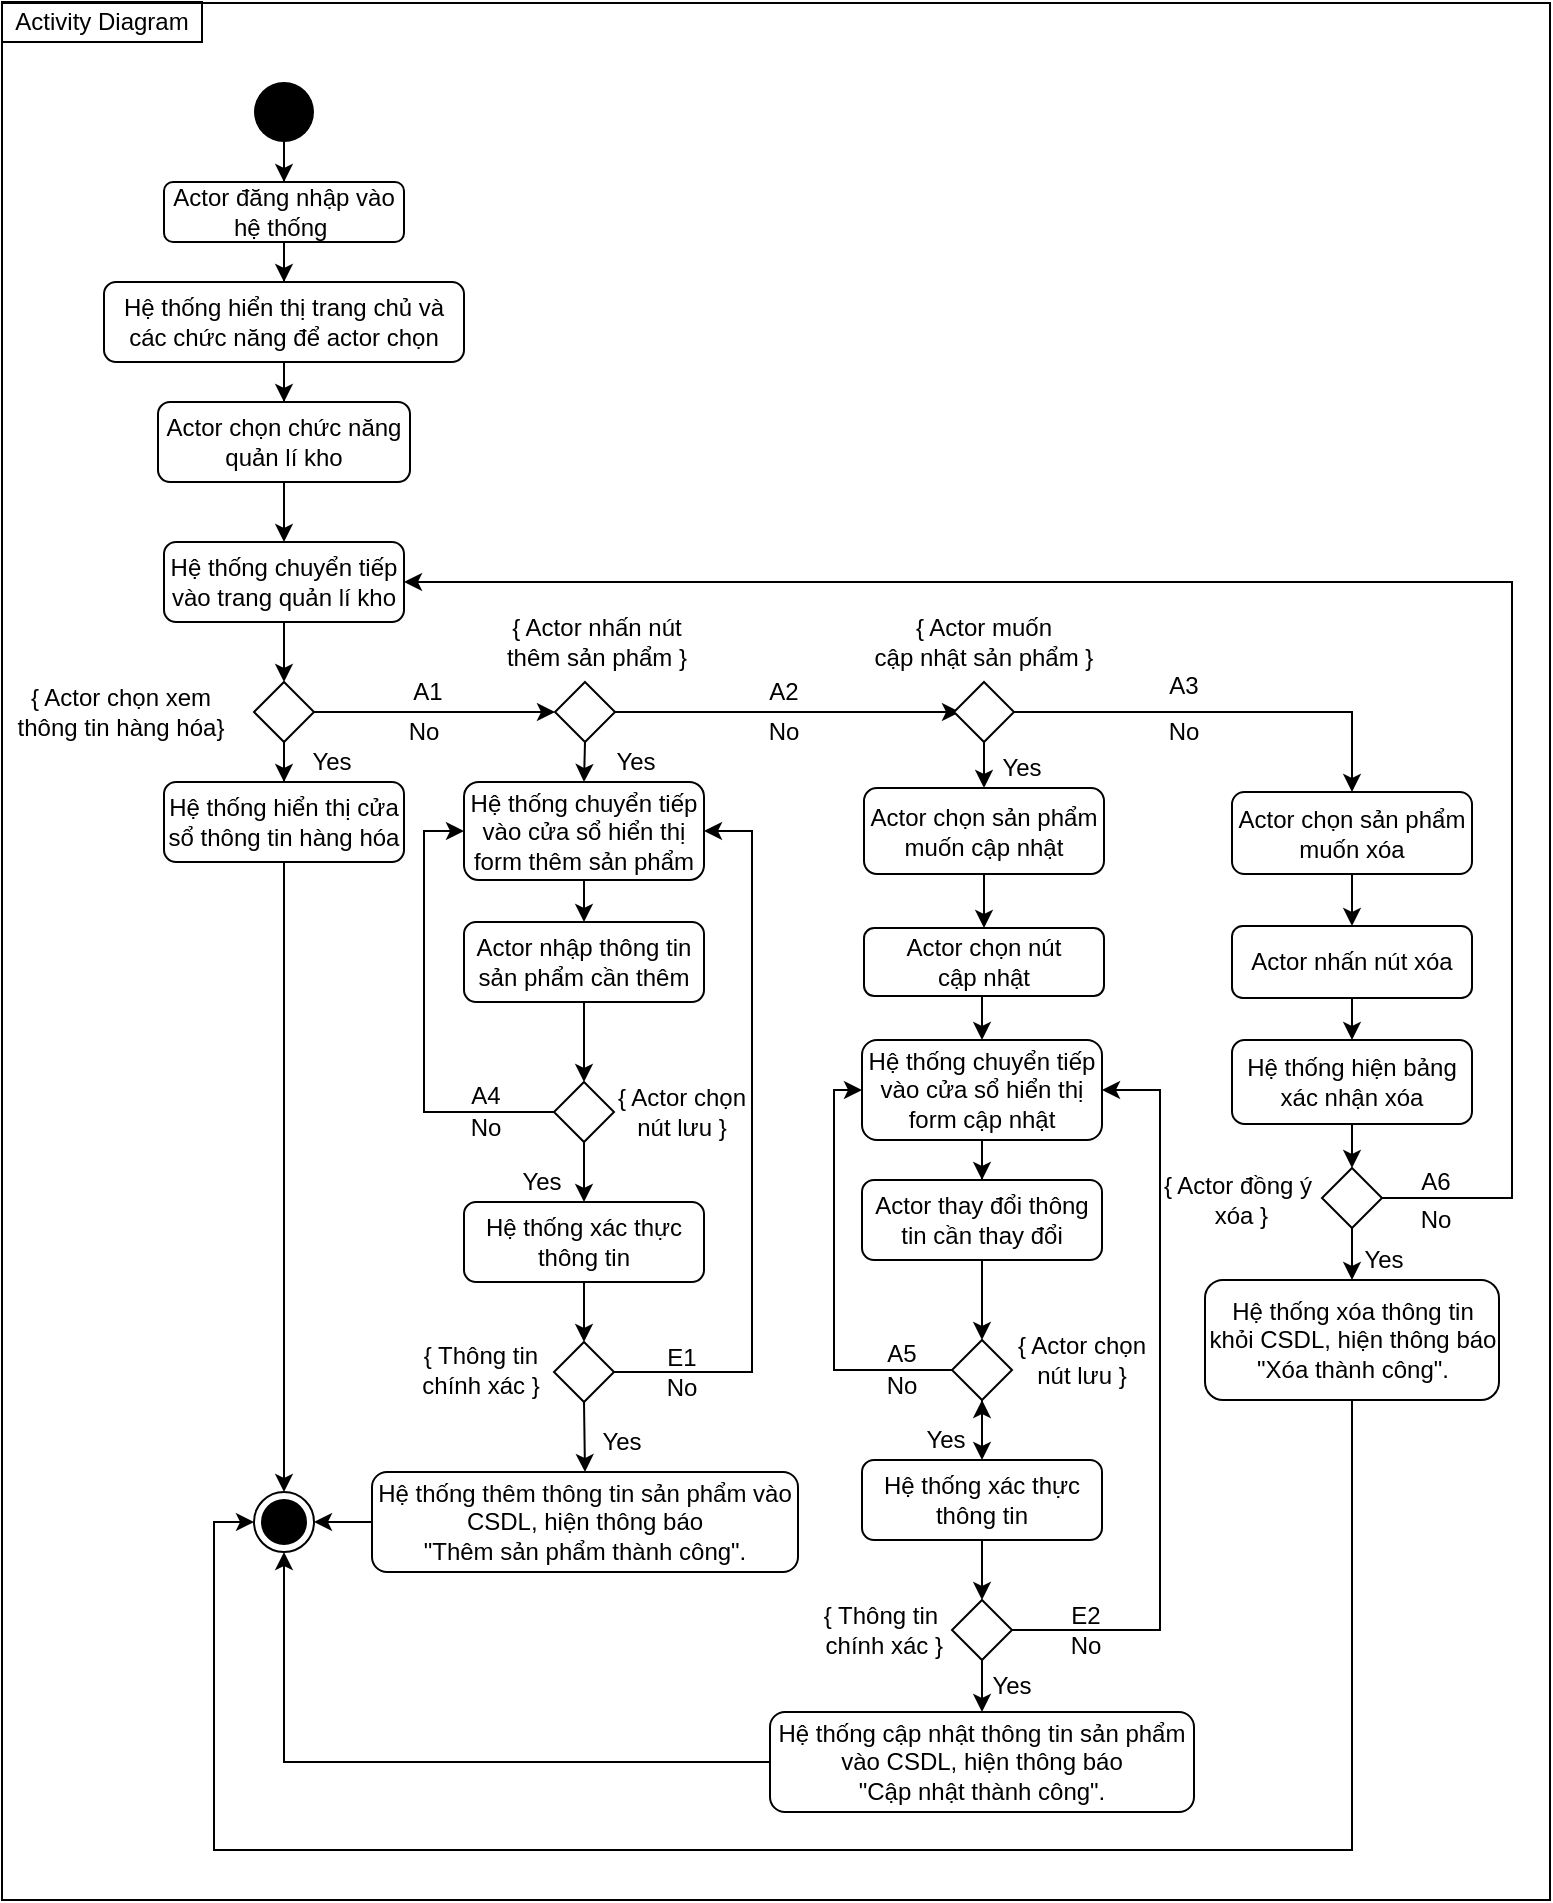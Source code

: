 <mxfile version="13.10.8" type="device"><diagram id="8Ww32ZL5sPfAUoPUIAYB" name="Page-1"><mxGraphModel dx="1826" dy="819" grid="0" gridSize="10" guides="1" tooltips="1" connect="1" arrows="1" fold="1" page="0" pageScale="1" pageWidth="827" pageHeight="1169" math="0" shadow="0"><root><mxCell id="0"/><mxCell id="1" parent="0"/><mxCell id="MKxpNq7imeg_opHLKaN6-1" value="" style="rounded=0;whiteSpace=wrap;html=1;fillColor=none;" parent="1" vertex="1"><mxGeometry x="53" y="20.5" width="774" height="948.5" as="geometry"/></mxCell><mxCell id="RTFFn_-OJI_hnDWkfSrS-42" value="" style="edgeStyle=orthogonalEdgeStyle;rounded=0;orthogonalLoop=1;jettySize=auto;html=1;" parent="1" source="RTFFn_-OJI_hnDWkfSrS-1" target="RTFFn_-OJI_hnDWkfSrS-2" edge="1"><mxGeometry relative="1" as="geometry"/></mxCell><mxCell id="RTFFn_-OJI_hnDWkfSrS-1" value="" style="ellipse;fillColor=#000000;strokeColor=none;" parent="1" vertex="1"><mxGeometry x="179" y="60" width="30" height="30" as="geometry"/></mxCell><mxCell id="RTFFn_-OJI_hnDWkfSrS-35" value="" style="edgeStyle=orthogonalEdgeStyle;rounded=0;orthogonalLoop=1;jettySize=auto;html=1;" parent="1" source="RTFFn_-OJI_hnDWkfSrS-2" target="RTFFn_-OJI_hnDWkfSrS-3" edge="1"><mxGeometry relative="1" as="geometry"/></mxCell><mxCell id="RTFFn_-OJI_hnDWkfSrS-2" value="Actor đăng nhập vào hệ thống&amp;nbsp;" style="rounded=1;whiteSpace=wrap;html=1;" parent="1" vertex="1"><mxGeometry x="134" y="110" width="120" height="30" as="geometry"/></mxCell><mxCell id="RTFFn_-OJI_hnDWkfSrS-43" value="" style="edgeStyle=orthogonalEdgeStyle;rounded=0;orthogonalLoop=1;jettySize=auto;html=1;" parent="1" source="RTFFn_-OJI_hnDWkfSrS-3" target="RTFFn_-OJI_hnDWkfSrS-4" edge="1"><mxGeometry relative="1" as="geometry"/></mxCell><mxCell id="RTFFn_-OJI_hnDWkfSrS-3" value="Hệ thống hiển thị trang chủ và các chức năng để actor chọn" style="rounded=1;whiteSpace=wrap;html=1;" parent="1" vertex="1"><mxGeometry x="104" y="160" width="180" height="40" as="geometry"/></mxCell><mxCell id="RTFFn_-OJI_hnDWkfSrS-44" value="" style="edgeStyle=orthogonalEdgeStyle;rounded=0;orthogonalLoop=1;jettySize=auto;html=1;" parent="1" source="RTFFn_-OJI_hnDWkfSrS-4" target="RTFFn_-OJI_hnDWkfSrS-5" edge="1"><mxGeometry relative="1" as="geometry"/></mxCell><mxCell id="RTFFn_-OJI_hnDWkfSrS-4" value="Actor chọn chức năng quản lí kho" style="rounded=1;whiteSpace=wrap;html=1;" parent="1" vertex="1"><mxGeometry x="131" y="220" width="126" height="40" as="geometry"/></mxCell><mxCell id="RTFFn_-OJI_hnDWkfSrS-46" style="edgeStyle=orthogonalEdgeStyle;rounded=0;orthogonalLoop=1;jettySize=auto;html=1;exitX=0.5;exitY=1;exitDx=0;exitDy=0;entryX=0.5;entryY=0;entryDx=0;entryDy=0;" parent="1" source="RTFFn_-OJI_hnDWkfSrS-5" target="RTFFn_-OJI_hnDWkfSrS-8" edge="1"><mxGeometry relative="1" as="geometry"/></mxCell><mxCell id="RTFFn_-OJI_hnDWkfSrS-5" value="Hệ thống chuyển tiếp vào trang quản lí kho" style="rounded=1;whiteSpace=wrap;html=1;" parent="1" vertex="1"><mxGeometry x="134" y="290" width="120" height="40" as="geometry"/></mxCell><mxCell id="RTFFn_-OJI_hnDWkfSrS-54" value="" style="edgeStyle=orthogonalEdgeStyle;rounded=0;orthogonalLoop=1;jettySize=auto;html=1;entryX=0.5;entryY=0;entryDx=0;entryDy=0;" parent="1" source="RTFFn_-OJI_hnDWkfSrS-6" target="RTFFn_-OJI_hnDWkfSrS-15" edge="1"><mxGeometry relative="1" as="geometry"><mxPoint x="194" y="480" as="targetPoint"/></mxGeometry></mxCell><mxCell id="RTFFn_-OJI_hnDWkfSrS-6" value="Hệ thống hiển thị cửa sổ thông tin hàng hóa" style="rounded=1;whiteSpace=wrap;html=1;" parent="1" vertex="1"><mxGeometry x="134" y="410" width="120" height="40" as="geometry"/></mxCell><mxCell id="RTFFn_-OJI_hnDWkfSrS-47" value="" style="edgeStyle=orthogonalEdgeStyle;rounded=0;orthogonalLoop=1;jettySize=auto;html=1;" parent="1" source="RTFFn_-OJI_hnDWkfSrS-8" target="RTFFn_-OJI_hnDWkfSrS-6" edge="1"><mxGeometry relative="1" as="geometry"/></mxCell><mxCell id="RTFFn_-OJI_hnDWkfSrS-48" style="edgeStyle=orthogonalEdgeStyle;rounded=0;orthogonalLoop=1;jettySize=auto;html=1;exitX=1;exitY=0.5;exitDx=0;exitDy=0;entryX=0;entryY=0.5;entryDx=0;entryDy=0;" parent="1" source="RTFFn_-OJI_hnDWkfSrS-8" target="RTFFn_-OJI_hnDWkfSrS-11" edge="1"><mxGeometry relative="1" as="geometry"/></mxCell><mxCell id="RTFFn_-OJI_hnDWkfSrS-8" value="" style="rhombus;" parent="1" vertex="1"><mxGeometry x="179" y="360" width="30" height="30" as="geometry"/></mxCell><mxCell id="RTFFn_-OJI_hnDWkfSrS-9" value="{ Actor chọn xem thông tin hàng hóa}" style="text;html=1;strokeColor=none;fillColor=none;align=center;verticalAlign=middle;whiteSpace=wrap;rounded=0;" parent="1" vertex="1"><mxGeometry x="56" y="360" width="113" height="30" as="geometry"/></mxCell><mxCell id="RTFFn_-OJI_hnDWkfSrS-52" style="edgeStyle=orthogonalEdgeStyle;rounded=0;orthogonalLoop=1;jettySize=auto;html=1;exitX=1;exitY=0.5;exitDx=0;exitDy=0;entryX=0.1;entryY=0.5;entryDx=0;entryDy=0;entryPerimeter=0;" parent="1" source="RTFFn_-OJI_hnDWkfSrS-11" target="vzfY0pmz_PldQ_Ez-R8I-15" edge="1"><mxGeometry relative="1" as="geometry"><mxPoint x="458" y="375" as="targetPoint"/></mxGeometry></mxCell><mxCell id="RTFFn_-OJI_hnDWkfSrS-86" style="edgeStyle=orthogonalEdgeStyle;rounded=0;orthogonalLoop=1;jettySize=auto;html=1;exitX=0.5;exitY=1;exitDx=0;exitDy=0;entryX=0.5;entryY=0;entryDx=0;entryDy=0;" parent="1" source="RTFFn_-OJI_hnDWkfSrS-11" target="RTFFn_-OJI_hnDWkfSrS-16" edge="1"><mxGeometry relative="1" as="geometry"/></mxCell><mxCell id="RTFFn_-OJI_hnDWkfSrS-11" value="" style="rhombus;" parent="1" vertex="1"><mxGeometry x="329.5" y="360" width="30" height="30" as="geometry"/></mxCell><mxCell id="RTFFn_-OJI_hnDWkfSrS-15" value="" style="ellipse;html=1;shape=endState;fillColor=#000000;strokeColor=#000000;" parent="1" vertex="1"><mxGeometry x="179" y="765" width="30" height="30" as="geometry"/></mxCell><mxCell id="RTFFn_-OJI_hnDWkfSrS-56" value="" style="edgeStyle=orthogonalEdgeStyle;rounded=0;orthogonalLoop=1;jettySize=auto;html=1;" parent="1" source="RTFFn_-OJI_hnDWkfSrS-16" target="RTFFn_-OJI_hnDWkfSrS-18" edge="1"><mxGeometry relative="1" as="geometry"/></mxCell><mxCell id="RTFFn_-OJI_hnDWkfSrS-16" value="Hệ thống chuyển tiếp vào cửa sổ hiển thị form thêm sản phẩm" style="rounded=1;whiteSpace=wrap;html=1;" parent="1" vertex="1"><mxGeometry x="284" y="410" width="120" height="49" as="geometry"/></mxCell><mxCell id="RTFFn_-OJI_hnDWkfSrS-17" value="{ Actor nhấn nút thêm sản phẩm }" style="text;html=1;strokeColor=none;fillColor=none;align=center;verticalAlign=middle;whiteSpace=wrap;rounded=0;" parent="1" vertex="1"><mxGeometry x="302.5" y="340" width="95" as="geometry"/></mxCell><mxCell id="RTFFn_-OJI_hnDWkfSrS-58" style="edgeStyle=orthogonalEdgeStyle;rounded=0;orthogonalLoop=1;jettySize=auto;html=1;exitX=0.5;exitY=1;exitDx=0;exitDy=0;entryX=0.5;entryY=0;entryDx=0;entryDy=0;" parent="1" source="RTFFn_-OJI_hnDWkfSrS-18" target="RTFFn_-OJI_hnDWkfSrS-34" edge="1"><mxGeometry relative="1" as="geometry"/></mxCell><mxCell id="RTFFn_-OJI_hnDWkfSrS-18" value="Actor nhập thông tin sản phẩm cần thêm" style="rounded=1;whiteSpace=wrap;html=1;" parent="1" vertex="1"><mxGeometry x="284" y="480" width="120" height="40" as="geometry"/></mxCell><mxCell id="vzfY0pmz_PldQ_Ez-R8I-39" style="edgeStyle=orthogonalEdgeStyle;rounded=0;orthogonalLoop=1;jettySize=auto;html=1;exitX=0;exitY=0.5;exitDx=0;exitDy=0;entryX=1;entryY=0.5;entryDx=0;entryDy=0;" edge="1" parent="1" source="RTFFn_-OJI_hnDWkfSrS-20" target="RTFFn_-OJI_hnDWkfSrS-15"><mxGeometry relative="1" as="geometry"/></mxCell><mxCell id="RTFFn_-OJI_hnDWkfSrS-20" value="Hệ thống thêm thông tin sản phẩm vào CSDL, hiện thông báo &lt;br&gt;&quot;Thêm sản phẩm thành công&quot;." style="rounded=1;whiteSpace=wrap;html=1;" parent="1" vertex="1"><mxGeometry x="238" y="755" width="213" height="50" as="geometry"/></mxCell><mxCell id="RTFFn_-OJI_hnDWkfSrS-66" value="" style="edgeStyle=orthogonalEdgeStyle;rounded=0;orthogonalLoop=1;jettySize=auto;html=1;" parent="1" source="RTFFn_-OJI_hnDWkfSrS-23" target="RTFFn_-OJI_hnDWkfSrS-24" edge="1"><mxGeometry relative="1" as="geometry"/></mxCell><mxCell id="RTFFn_-OJI_hnDWkfSrS-23" value="Hệ thống chuyển tiếp vào cửa sổ hiển thị form cập nhật" style="rounded=1;whiteSpace=wrap;html=1;" parent="1" vertex="1"><mxGeometry x="483" y="539" width="120" height="50" as="geometry"/></mxCell><mxCell id="RTFFn_-OJI_hnDWkfSrS-67" value="" style="edgeStyle=orthogonalEdgeStyle;rounded=0;orthogonalLoop=1;jettySize=auto;html=1;" parent="1" source="RTFFn_-OJI_hnDWkfSrS-73" edge="1"><mxGeometry relative="1" as="geometry"><mxPoint x="543" y="719" as="targetPoint"/></mxGeometry></mxCell><mxCell id="RTFFn_-OJI_hnDWkfSrS-24" value="Actor thay đổi thông tin cần thay đổi" style="rounded=1;whiteSpace=wrap;html=1;" parent="1" vertex="1"><mxGeometry x="483" y="609" width="120" height="40" as="geometry"/></mxCell><mxCell id="RTFFn_-OJI_hnDWkfSrS-68" value="" style="edgeStyle=orthogonalEdgeStyle;rounded=0;orthogonalLoop=1;jettySize=auto;html=1;exitX=0.5;exitY=1;exitDx=0;exitDy=0;" parent="1" source="RTFFn_-OJI_hnDWkfSrS-73" target="RTFFn_-OJI_hnDWkfSrS-30" edge="1"><mxGeometry relative="1" as="geometry"><mxPoint x="543" y="779" as="sourcePoint"/></mxGeometry></mxCell><mxCell id="RTFFn_-OJI_hnDWkfSrS-63" style="edgeStyle=orthogonalEdgeStyle;rounded=0;orthogonalLoop=1;jettySize=auto;html=1;exitX=0.5;exitY=1;exitDx=0;exitDy=0;entryX=0.5;entryY=0;entryDx=0;entryDy=0;" parent="1" source="RTFFn_-OJI_hnDWkfSrS-26" target="RTFFn_-OJI_hnDWkfSrS-27" edge="1"><mxGeometry relative="1" as="geometry"/></mxCell><mxCell id="RTFFn_-OJI_hnDWkfSrS-26" value="Hệ thống xác thực thông tin" style="rounded=1;whiteSpace=wrap;html=1;" parent="1" vertex="1"><mxGeometry x="284" y="620" width="120" height="40" as="geometry"/></mxCell><mxCell id="RTFFn_-OJI_hnDWkfSrS-64" style="edgeStyle=orthogonalEdgeStyle;rounded=0;orthogonalLoop=1;jettySize=auto;html=1;exitX=0.5;exitY=1;exitDx=0;exitDy=0;entryX=0.5;entryY=0;entryDx=0;entryDy=0;" parent="1" source="RTFFn_-OJI_hnDWkfSrS-27" target="RTFFn_-OJI_hnDWkfSrS-20" edge="1"><mxGeometry relative="1" as="geometry"/></mxCell><mxCell id="vzfY0pmz_PldQ_Ez-R8I-14" style="edgeStyle=orthogonalEdgeStyle;rounded=0;orthogonalLoop=1;jettySize=auto;html=1;exitX=1;exitY=0.5;exitDx=0;exitDy=0;entryX=1;entryY=0.5;entryDx=0;entryDy=0;" edge="1" parent="1" source="RTFFn_-OJI_hnDWkfSrS-27" target="RTFFn_-OJI_hnDWkfSrS-16"><mxGeometry relative="1" as="geometry"><Array as="points"><mxPoint x="428" y="705"/><mxPoint x="428" y="435"/></Array></mxGeometry></mxCell><mxCell id="RTFFn_-OJI_hnDWkfSrS-27" value="" style="rhombus;" parent="1" vertex="1"><mxGeometry x="329" y="690" width="30" height="30" as="geometry"/></mxCell><mxCell id="RTFFn_-OJI_hnDWkfSrS-28" value="{ Thông tin &lt;br&gt;chính xác }" style="text;html=1;strokeColor=none;fillColor=none;align=center;verticalAlign=middle;whiteSpace=wrap;rounded=0;" parent="1" vertex="1"><mxGeometry x="257" y="694" width="71" height="20" as="geometry"/></mxCell><mxCell id="RTFFn_-OJI_hnDWkfSrS-69" style="edgeStyle=orthogonalEdgeStyle;rounded=0;orthogonalLoop=1;jettySize=auto;html=1;exitX=0.5;exitY=1;exitDx=0;exitDy=0;entryX=0.5;entryY=0;entryDx=0;entryDy=0;" parent="1" source="RTFFn_-OJI_hnDWkfSrS-30" target="RTFFn_-OJI_hnDWkfSrS-31" edge="1"><mxGeometry relative="1" as="geometry"/></mxCell><mxCell id="RTFFn_-OJI_hnDWkfSrS-30" value="Hệ thống xác thực thông tin" style="rounded=1;whiteSpace=wrap;html=1;" parent="1" vertex="1"><mxGeometry x="483" y="749" width="120" height="40" as="geometry"/></mxCell><mxCell id="vzfY0pmz_PldQ_Ez-R8I-8" style="edgeStyle=orthogonalEdgeStyle;rounded=0;orthogonalLoop=1;jettySize=auto;html=1;exitX=1;exitY=0.5;exitDx=0;exitDy=0;entryX=1;entryY=0.5;entryDx=0;entryDy=0;" edge="1" parent="1" source="RTFFn_-OJI_hnDWkfSrS-31" target="RTFFn_-OJI_hnDWkfSrS-23"><mxGeometry relative="1" as="geometry"><Array as="points"><mxPoint x="632" y="834"/><mxPoint x="632" y="564"/></Array></mxGeometry></mxCell><mxCell id="vzfY0pmz_PldQ_Ez-R8I-23" style="edgeStyle=orthogonalEdgeStyle;rounded=0;orthogonalLoop=1;jettySize=auto;html=1;exitX=0.5;exitY=1;exitDx=0;exitDy=0;entryX=0.5;entryY=0;entryDx=0;entryDy=0;" edge="1" parent="1" source="RTFFn_-OJI_hnDWkfSrS-31" target="RTFFn_-OJI_hnDWkfSrS-33"><mxGeometry relative="1" as="geometry"/></mxCell><mxCell id="RTFFn_-OJI_hnDWkfSrS-31" value="" style="rhombus;" parent="1" vertex="1"><mxGeometry x="528" y="819" width="30" height="30" as="geometry"/></mxCell><mxCell id="RTFFn_-OJI_hnDWkfSrS-32" value="{ Thông tin&lt;br&gt;&amp;nbsp;chính xác }" style="text;html=1;strokeColor=none;fillColor=none;align=center;verticalAlign=middle;whiteSpace=wrap;rounded=0;" parent="1" vertex="1"><mxGeometry x="457" y="824" width="71" height="20" as="geometry"/></mxCell><mxCell id="vzfY0pmz_PldQ_Ez-R8I-40" style="edgeStyle=orthogonalEdgeStyle;rounded=0;orthogonalLoop=1;jettySize=auto;html=1;exitX=0;exitY=0.5;exitDx=0;exitDy=0;entryX=0.5;entryY=1;entryDx=0;entryDy=0;" edge="1" parent="1" source="RTFFn_-OJI_hnDWkfSrS-33" target="RTFFn_-OJI_hnDWkfSrS-15"><mxGeometry relative="1" as="geometry"/></mxCell><mxCell id="RTFFn_-OJI_hnDWkfSrS-33" value="Hệ thống cập nhật thông tin sản phẩm vào CSDL, hiện thông báo &lt;br&gt;&quot;Cập nhật thành công&quot;." style="rounded=1;whiteSpace=wrap;html=1;" parent="1" vertex="1"><mxGeometry x="437" y="875" width="212" height="50" as="geometry"/></mxCell><mxCell id="RTFFn_-OJI_hnDWkfSrS-60" style="edgeStyle=orthogonalEdgeStyle;rounded=0;orthogonalLoop=1;jettySize=auto;html=1;exitX=0;exitY=0.5;exitDx=0;exitDy=0;entryX=0;entryY=0.5;entryDx=0;entryDy=0;" parent="1" source="RTFFn_-OJI_hnDWkfSrS-34" target="RTFFn_-OJI_hnDWkfSrS-16" edge="1"><mxGeometry relative="1" as="geometry"/></mxCell><mxCell id="RTFFn_-OJI_hnDWkfSrS-61" value="" style="edgeStyle=orthogonalEdgeStyle;rounded=0;orthogonalLoop=1;jettySize=auto;html=1;" parent="1" source="RTFFn_-OJI_hnDWkfSrS-34" target="RTFFn_-OJI_hnDWkfSrS-26" edge="1"><mxGeometry relative="1" as="geometry"/></mxCell><mxCell id="RTFFn_-OJI_hnDWkfSrS-34" value="" style="rhombus;" parent="1" vertex="1"><mxGeometry x="329" y="560" width="30" height="30" as="geometry"/></mxCell><mxCell id="RTFFn_-OJI_hnDWkfSrS-37" value="{ Actor chọn &lt;br&gt;nút lưu }" style="text;html=1;strokeColor=none;fillColor=none;align=center;verticalAlign=middle;whiteSpace=wrap;rounded=0;" parent="1" vertex="1"><mxGeometry x="335" y="565" width="116" height="20" as="geometry"/></mxCell><mxCell id="RTFFn_-OJI_hnDWkfSrS-74" value="{ Actor chọn &lt;br&gt;nút lưu }" style="text;html=1;strokeColor=none;fillColor=none;align=center;verticalAlign=middle;whiteSpace=wrap;rounded=0;" parent="1" vertex="1"><mxGeometry x="535" y="689" width="116" height="20" as="geometry"/></mxCell><mxCell id="vzfY0pmz_PldQ_Ez-R8I-13" style="edgeStyle=orthogonalEdgeStyle;rounded=0;orthogonalLoop=1;jettySize=auto;html=1;exitX=0;exitY=0.5;exitDx=0;exitDy=0;entryX=0;entryY=0.5;entryDx=0;entryDy=0;" edge="1" parent="1" source="RTFFn_-OJI_hnDWkfSrS-73" target="RTFFn_-OJI_hnDWkfSrS-23"><mxGeometry relative="1" as="geometry"><Array as="points"><mxPoint x="469" y="704"/><mxPoint x="469" y="564"/></Array></mxGeometry></mxCell><mxCell id="RTFFn_-OJI_hnDWkfSrS-73" value="" style="rhombus;" parent="1" vertex="1"><mxGeometry x="528" y="689" width="30" height="30" as="geometry"/></mxCell><mxCell id="RTFFn_-OJI_hnDWkfSrS-77" value="" style="edgeStyle=orthogonalEdgeStyle;rounded=0;orthogonalLoop=1;jettySize=auto;html=1;" parent="1" source="RTFFn_-OJI_hnDWkfSrS-24" target="RTFFn_-OJI_hnDWkfSrS-73" edge="1"><mxGeometry relative="1" as="geometry"><mxPoint x="543" y="649" as="sourcePoint"/><mxPoint x="543" y="719" as="targetPoint"/></mxGeometry></mxCell><mxCell id="RTFFn_-OJI_hnDWkfSrS-82" value="No" style="text;html=1;strokeColor=none;fillColor=none;align=center;verticalAlign=middle;whiteSpace=wrap;rounded=0;" parent="1" vertex="1"><mxGeometry x="373" y="703" width="40" height="20" as="geometry"/></mxCell><mxCell id="RTFFn_-OJI_hnDWkfSrS-83" value="Yes" style="text;html=1;strokeColor=none;fillColor=none;align=center;verticalAlign=middle;whiteSpace=wrap;rounded=0;" parent="1" vertex="1"><mxGeometry x="198" y="390" width="40" height="20" as="geometry"/></mxCell><mxCell id="RTFFn_-OJI_hnDWkfSrS-84" value="Yes" style="text;html=1;strokeColor=none;fillColor=none;align=center;verticalAlign=middle;whiteSpace=wrap;rounded=0;" parent="1" vertex="1"><mxGeometry x="350" y="390" width="40" height="20" as="geometry"/></mxCell><mxCell id="RTFFn_-OJI_hnDWkfSrS-90" value="Yes" style="text;html=1;strokeColor=none;fillColor=none;align=center;verticalAlign=middle;whiteSpace=wrap;rounded=0;" parent="1" vertex="1"><mxGeometry x="302.5" y="600" width="40" height="20" as="geometry"/></mxCell><mxCell id="RTFFn_-OJI_hnDWkfSrS-92" value="Yes" style="text;html=1;strokeColor=none;fillColor=none;align=center;verticalAlign=middle;whiteSpace=wrap;rounded=0;" parent="1" vertex="1"><mxGeometry x="505" y="729" width="40" height="20" as="geometry"/></mxCell><mxCell id="RTFFn_-OJI_hnDWkfSrS-93" value="Yes" style="text;html=1;strokeColor=none;fillColor=none;align=center;verticalAlign=middle;whiteSpace=wrap;rounded=0;" parent="1" vertex="1"><mxGeometry x="538" y="852" width="40" height="20" as="geometry"/></mxCell><mxCell id="RTFFn_-OJI_hnDWkfSrS-94" value="Yes" style="text;html=1;strokeColor=none;fillColor=none;align=center;verticalAlign=middle;whiteSpace=wrap;rounded=0;" parent="1" vertex="1"><mxGeometry x="342.5" y="730" width="40" height="20" as="geometry"/></mxCell><mxCell id="RTFFn_-OJI_hnDWkfSrS-95" value="No" style="text;html=1;strokeColor=none;fillColor=none;align=center;verticalAlign=middle;whiteSpace=wrap;rounded=0;" parent="1" vertex="1"><mxGeometry x="244" y="375" width="40" height="20" as="geometry"/></mxCell><mxCell id="RTFFn_-OJI_hnDWkfSrS-96" value="No" style="text;html=1;strokeColor=none;fillColor=none;align=center;verticalAlign=middle;whiteSpace=wrap;rounded=0;" parent="1" vertex="1"><mxGeometry x="424" y="375" width="40" height="20" as="geometry"/></mxCell><mxCell id="RTFFn_-OJI_hnDWkfSrS-97" value="No" style="text;html=1;strokeColor=none;fillColor=none;align=center;verticalAlign=middle;whiteSpace=wrap;rounded=0;" parent="1" vertex="1"><mxGeometry x="575" y="832" width="40" height="20" as="geometry"/></mxCell><mxCell id="RTFFn_-OJI_hnDWkfSrS-98" value="No" style="text;html=1;strokeColor=none;fillColor=none;align=center;verticalAlign=middle;whiteSpace=wrap;rounded=0;" parent="1" vertex="1"><mxGeometry x="275" y="573" width="40" height="20" as="geometry"/></mxCell><mxCell id="RTFFn_-OJI_hnDWkfSrS-99" value="No" style="text;html=1;strokeColor=none;fillColor=none;align=center;verticalAlign=middle;whiteSpace=wrap;rounded=0;" parent="1" vertex="1"><mxGeometry x="483" y="702" width="40" height="20" as="geometry"/></mxCell><mxCell id="MKxpNq7imeg_opHLKaN6-2" value="Activity Diagram" style="rounded=0;whiteSpace=wrap;html=1;fillColor=none;" parent="1" vertex="1"><mxGeometry x="53" y="20" width="100" height="20" as="geometry"/></mxCell><mxCell id="vzfY0pmz_PldQ_Ez-R8I-1" value="A1" style="text;html=1;strokeColor=none;fillColor=none;align=center;verticalAlign=middle;whiteSpace=wrap;rounded=0;" vertex="1" parent="1"><mxGeometry x="246" y="355" width="40" height="20" as="geometry"/></mxCell><mxCell id="vzfY0pmz_PldQ_Ez-R8I-2" value="A2" style="text;html=1;strokeColor=none;fillColor=none;align=center;verticalAlign=middle;whiteSpace=wrap;rounded=0;" vertex="1" parent="1"><mxGeometry x="424" y="355" width="40" height="20" as="geometry"/></mxCell><mxCell id="vzfY0pmz_PldQ_Ez-R8I-3" value="A4" style="text;html=1;strokeColor=none;fillColor=none;align=center;verticalAlign=middle;whiteSpace=wrap;rounded=0;" vertex="1" parent="1"><mxGeometry x="275" y="557" width="40" height="20" as="geometry"/></mxCell><mxCell id="vzfY0pmz_PldQ_Ez-R8I-9" value="E1" style="text;html=1;strokeColor=none;fillColor=none;align=center;verticalAlign=middle;whiteSpace=wrap;rounded=0;" vertex="1" parent="1"><mxGeometry x="373" y="688" width="40" height="20" as="geometry"/></mxCell><mxCell id="vzfY0pmz_PldQ_Ez-R8I-10" value="E2" style="text;html=1;strokeColor=none;fillColor=none;align=center;verticalAlign=middle;whiteSpace=wrap;rounded=0;" vertex="1" parent="1"><mxGeometry x="575" y="817" width="40" height="20" as="geometry"/></mxCell><mxCell id="vzfY0pmz_PldQ_Ez-R8I-11" value="A5" style="text;html=1;strokeColor=none;fillColor=none;align=center;verticalAlign=middle;whiteSpace=wrap;rounded=0;" vertex="1" parent="1"><mxGeometry x="483" y="686" width="40" height="20" as="geometry"/></mxCell><mxCell id="vzfY0pmz_PldQ_Ez-R8I-20" style="edgeStyle=orthogonalEdgeStyle;rounded=0;orthogonalLoop=1;jettySize=auto;html=1;exitX=0.5;exitY=1;exitDx=0;exitDy=0;entryX=0.5;entryY=0;entryDx=0;entryDy=0;" edge="1" parent="1" source="vzfY0pmz_PldQ_Ez-R8I-15" target="vzfY0pmz_PldQ_Ez-R8I-18"><mxGeometry relative="1" as="geometry"/></mxCell><mxCell id="vzfY0pmz_PldQ_Ez-R8I-25" style="edgeStyle=orthogonalEdgeStyle;rounded=0;orthogonalLoop=1;jettySize=auto;html=1;exitX=1;exitY=0.5;exitDx=0;exitDy=0;entryX=0.5;entryY=0;entryDx=0;entryDy=0;" edge="1" parent="1" source="vzfY0pmz_PldQ_Ez-R8I-15" target="vzfY0pmz_PldQ_Ez-R8I-24"><mxGeometry relative="1" as="geometry"/></mxCell><mxCell id="vzfY0pmz_PldQ_Ez-R8I-15" value="" style="rhombus;" vertex="1" parent="1"><mxGeometry x="529" y="360" width="30" height="30" as="geometry"/></mxCell><mxCell id="vzfY0pmz_PldQ_Ez-R8I-16" value="{ Actor muốn &lt;br&gt;cập nhật sản phẩm }" style="text;html=1;strokeColor=none;fillColor=none;align=center;verticalAlign=middle;whiteSpace=wrap;rounded=0;" vertex="1" parent="1"><mxGeometry x="483" y="330" width="122" height="20" as="geometry"/></mxCell><mxCell id="vzfY0pmz_PldQ_Ez-R8I-21" style="edgeStyle=orthogonalEdgeStyle;rounded=0;orthogonalLoop=1;jettySize=auto;html=1;exitX=0.5;exitY=1;exitDx=0;exitDy=0;entryX=0.5;entryY=0;entryDx=0;entryDy=0;" edge="1" parent="1" source="vzfY0pmz_PldQ_Ez-R8I-18" target="vzfY0pmz_PldQ_Ez-R8I-19"><mxGeometry relative="1" as="geometry"/></mxCell><mxCell id="vzfY0pmz_PldQ_Ez-R8I-18" value="Actor chọn sản phẩm muốn cập nhật" style="rounded=1;whiteSpace=wrap;html=1;" vertex="1" parent="1"><mxGeometry x="484" y="413" width="120" height="43" as="geometry"/></mxCell><mxCell id="vzfY0pmz_PldQ_Ez-R8I-22" style="edgeStyle=orthogonalEdgeStyle;rounded=0;orthogonalLoop=1;jettySize=auto;html=1;exitX=0.5;exitY=1;exitDx=0;exitDy=0;entryX=0.5;entryY=0;entryDx=0;entryDy=0;" edge="1" parent="1" source="vzfY0pmz_PldQ_Ez-R8I-19" target="RTFFn_-OJI_hnDWkfSrS-23"><mxGeometry relative="1" as="geometry"/></mxCell><mxCell id="vzfY0pmz_PldQ_Ez-R8I-19" value="Actor chọn nút &lt;br&gt;cập nhật" style="rounded=1;whiteSpace=wrap;html=1;" vertex="1" parent="1"><mxGeometry x="484" y="483" width="120" height="34" as="geometry"/></mxCell><mxCell id="vzfY0pmz_PldQ_Ez-R8I-28" style="edgeStyle=orthogonalEdgeStyle;rounded=0;orthogonalLoop=1;jettySize=auto;html=1;exitX=0.5;exitY=1;exitDx=0;exitDy=0;entryX=0.5;entryY=0;entryDx=0;entryDy=0;" edge="1" parent="1" source="vzfY0pmz_PldQ_Ez-R8I-24" target="vzfY0pmz_PldQ_Ez-R8I-27"><mxGeometry relative="1" as="geometry"/></mxCell><mxCell id="vzfY0pmz_PldQ_Ez-R8I-24" value="Actor chọn sản phẩm muốn xóa" style="rounded=1;whiteSpace=wrap;html=1;" vertex="1" parent="1"><mxGeometry x="668" y="415" width="120" height="41" as="geometry"/></mxCell><mxCell id="vzfY0pmz_PldQ_Ez-R8I-32" style="edgeStyle=orthogonalEdgeStyle;rounded=0;orthogonalLoop=1;jettySize=auto;html=1;exitX=0.5;exitY=1;exitDx=0;exitDy=0;entryX=0.5;entryY=0;entryDx=0;entryDy=0;" edge="1" parent="1" source="vzfY0pmz_PldQ_Ez-R8I-26" target="vzfY0pmz_PldQ_Ez-R8I-30"><mxGeometry relative="1" as="geometry"/></mxCell><mxCell id="vzfY0pmz_PldQ_Ez-R8I-26" value="Hệ thống hiện bảng xác nhận xóa" style="rounded=1;whiteSpace=wrap;html=1;" vertex="1" parent="1"><mxGeometry x="668" y="539" width="120" height="42" as="geometry"/></mxCell><mxCell id="vzfY0pmz_PldQ_Ez-R8I-29" style="edgeStyle=orthogonalEdgeStyle;rounded=0;orthogonalLoop=1;jettySize=auto;html=1;exitX=0.5;exitY=1;exitDx=0;exitDy=0;entryX=0.5;entryY=0;entryDx=0;entryDy=0;" edge="1" parent="1" source="vzfY0pmz_PldQ_Ez-R8I-27" target="vzfY0pmz_PldQ_Ez-R8I-26"><mxGeometry relative="1" as="geometry"/></mxCell><mxCell id="vzfY0pmz_PldQ_Ez-R8I-27" value="Actor nhấn nút xóa" style="rounded=1;whiteSpace=wrap;html=1;" vertex="1" parent="1"><mxGeometry x="668" y="482" width="120" height="36" as="geometry"/></mxCell><mxCell id="vzfY0pmz_PldQ_Ez-R8I-34" style="edgeStyle=orthogonalEdgeStyle;rounded=0;orthogonalLoop=1;jettySize=auto;html=1;exitX=1;exitY=0.5;exitDx=0;exitDy=0;entryX=1;entryY=0.5;entryDx=0;entryDy=0;" edge="1" parent="1" source="vzfY0pmz_PldQ_Ez-R8I-30" target="RTFFn_-OJI_hnDWkfSrS-5"><mxGeometry relative="1" as="geometry"><Array as="points"><mxPoint x="808" y="618"/><mxPoint x="808" y="310"/></Array></mxGeometry></mxCell><mxCell id="vzfY0pmz_PldQ_Ez-R8I-37" style="edgeStyle=orthogonalEdgeStyle;rounded=0;orthogonalLoop=1;jettySize=auto;html=1;exitX=0.5;exitY=1;exitDx=0;exitDy=0;entryX=0.5;entryY=0;entryDx=0;entryDy=0;" edge="1" parent="1" source="vzfY0pmz_PldQ_Ez-R8I-30" target="vzfY0pmz_PldQ_Ez-R8I-35"><mxGeometry relative="1" as="geometry"/></mxCell><mxCell id="vzfY0pmz_PldQ_Ez-R8I-30" value="" style="rhombus;" vertex="1" parent="1"><mxGeometry x="713" y="603" width="30" height="30" as="geometry"/></mxCell><mxCell id="vzfY0pmz_PldQ_Ez-R8I-31" value="{ Actor đồng ý&lt;br&gt;&amp;nbsp;xóa }" style="text;html=1;strokeColor=none;fillColor=none;align=center;verticalAlign=middle;whiteSpace=wrap;rounded=0;" vertex="1" parent="1"><mxGeometry x="629" y="609" width="84" height="20" as="geometry"/></mxCell><mxCell id="vzfY0pmz_PldQ_Ez-R8I-41" style="edgeStyle=orthogonalEdgeStyle;rounded=0;orthogonalLoop=1;jettySize=auto;html=1;exitX=0.5;exitY=1;exitDx=0;exitDy=0;entryX=0;entryY=0.5;entryDx=0;entryDy=0;" edge="1" parent="1" source="vzfY0pmz_PldQ_Ez-R8I-35" target="RTFFn_-OJI_hnDWkfSrS-15"><mxGeometry relative="1" as="geometry"><Array as="points"><mxPoint x="728" y="944"/><mxPoint x="159" y="944"/><mxPoint x="159" y="780"/></Array></mxGeometry></mxCell><mxCell id="vzfY0pmz_PldQ_Ez-R8I-35" value="Hệ thống xóa thông tin khỏi CSDL, hiện thông báo &quot;Xóa thành công&quot;." style="rounded=1;whiteSpace=wrap;html=1;" vertex="1" parent="1"><mxGeometry x="654.5" y="659" width="147" height="60" as="geometry"/></mxCell><mxCell id="vzfY0pmz_PldQ_Ez-R8I-42" value="A3" style="text;html=1;strokeColor=none;fillColor=none;align=center;verticalAlign=middle;whiteSpace=wrap;rounded=0;" vertex="1" parent="1"><mxGeometry x="624" y="352" width="40" height="20" as="geometry"/></mxCell><mxCell id="vzfY0pmz_PldQ_Ez-R8I-43" value="No" style="text;html=1;strokeColor=none;fillColor=none;align=center;verticalAlign=middle;whiteSpace=wrap;rounded=0;" vertex="1" parent="1"><mxGeometry x="624" y="375" width="40" height="20" as="geometry"/></mxCell><mxCell id="vzfY0pmz_PldQ_Ez-R8I-45" value="Yes" style="text;html=1;strokeColor=none;fillColor=none;align=center;verticalAlign=middle;whiteSpace=wrap;rounded=0;" vertex="1" parent="1"><mxGeometry x="543" y="393" width="40" height="20" as="geometry"/></mxCell><mxCell id="vzfY0pmz_PldQ_Ez-R8I-46" value="Yes" style="text;html=1;strokeColor=none;fillColor=none;align=center;verticalAlign=middle;whiteSpace=wrap;rounded=0;" vertex="1" parent="1"><mxGeometry x="724" y="639" width="40" height="20" as="geometry"/></mxCell><mxCell id="vzfY0pmz_PldQ_Ez-R8I-47" value="No" style="text;html=1;strokeColor=none;fillColor=none;align=center;verticalAlign=middle;whiteSpace=wrap;rounded=0;" vertex="1" parent="1"><mxGeometry x="750" y="619" width="40" height="20" as="geometry"/></mxCell><mxCell id="vzfY0pmz_PldQ_Ez-R8I-49" value="A6" style="text;html=1;strokeColor=none;fillColor=none;align=center;verticalAlign=middle;whiteSpace=wrap;rounded=0;" vertex="1" parent="1"><mxGeometry x="750" y="600" width="40" height="20" as="geometry"/></mxCell></root></mxGraphModel></diagram></mxfile>